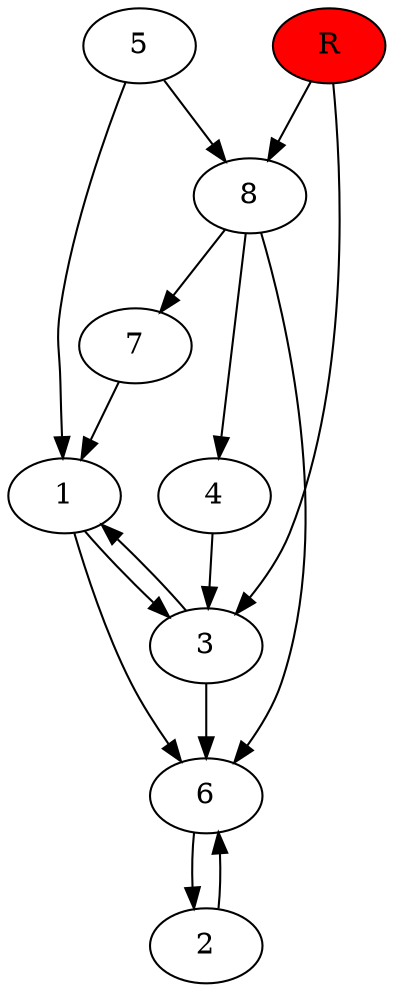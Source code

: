 digraph prb11849 {
	1
	2
	3
	4
	5
	6
	7
	8
	R [fillcolor="#ff0000" style=filled]
	1 -> 3
	1 -> 6
	2 -> 6
	3 -> 1
	3 -> 6
	4 -> 3
	5 -> 1
	5 -> 8
	6 -> 2
	7 -> 1
	8 -> 4
	8 -> 6
	8 -> 7
	R -> 3
	R -> 8
}
